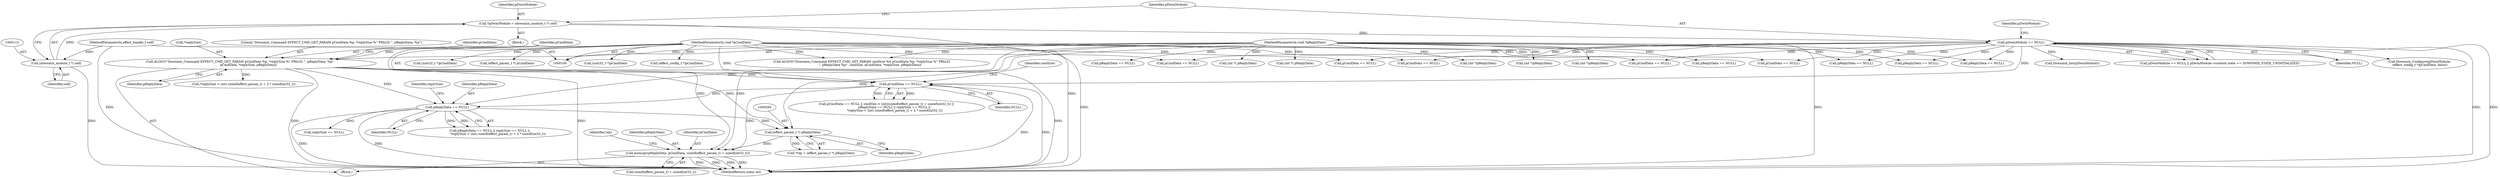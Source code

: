 digraph "0_Android_aeea52da00d210587fb3ed895de3d5f2e0264c88_0@pointer" {
"1000267" [label="(Call,memcpy(pReplyData, pCmdData, sizeof(effect_param_t) + sizeof(int32_t)))"];
"1000264" [label="(Call,(effect_param_t *) pReplyData)"];
"1000216" [label="(Call,ALOGV(\"Downmix_Command EFFECT_CMD_GET_PARAM pCmdData %p, *replySize %\" PRIu32 \", pReplyData: %p\",\n                 pCmdData, *replySize, pReplyData))"];
"1000104" [label="(MethodParameterIn,void *pCmdData)"];
"1000106" [label="(MethodParameterIn,void *pReplyData)"];
"1000238" [label="(Call,pReplyData == NULL)"];
"1000224" [label="(Call,pCmdData == NULL)"];
"1000118" [label="(Call,pDwmModule == NULL)"];
"1000109" [label="(Call,*pDwmModule = (downmix_module_t *) self)"];
"1000111" [label="(Call,(downmix_module_t *) self)"];
"1000101" [label="(MethodParameterIn,effect_handle_t self)"];
"1000334" [label="(Call,pReplyData == NULL)"];
"1000226" [label="(Identifier,NULL)"];
"1000320" [label="(Call,pCmdData == NULL)"];
"1000101" [label="(MethodParameterIn,effect_handle_t self)"];
"1000534" [label="(Call,(uint32_t *)pCmdData)"];
"1000142" [label="(Block,)"];
"1000205" [label="(Call,(effect_config_t *)pCmdData)"];
"1000237" [label="(Call,pReplyData == NULL || replySize == NULL ||\n                 *replySize < (int) sizeof(effect_param_t) + 2 * sizeof(int32_t))"];
"1000268" [label="(Identifier,pReplyData)"];
"1000117" [label="(Call,pDwmModule == NULL || pDwmModule->context.state == DOWNMIX_STATE_UNINITIALIZED)"];
"1000200" [label="(Call,(int *) pReplyData)"];
"1000119" [label="(Identifier,pDwmModule)"];
"1000110" [label="(Identifier,pDwmModule)"];
"1000549" [label="(Call,pCmdData == NULL)"];
"1000242" [label="(Call,replySize == NULL)"];
"1000173" [label="(Call,pCmdData == NULL)"];
"1000118" [label="(Call,pDwmModule == NULL)"];
"1000267" [label="(Call,memcpy(pReplyData, pCmdData, sizeof(effect_param_t) + sizeof(int32_t)))"];
"1000203" [label="(Call,Downmix_Configure(pDwmModule,\n (effect_config_t *)pCmdData, false))"];
"1000572" [label="(MethodReturn,static int)"];
"1000266" [label="(Identifier,pReplyData)"];
"1000270" [label="(Call,sizeof(effect_param_t) + sizeof(int32_t))"];
"1000520" [label="(Call,(uint32_t *)pCmdData)"];
"1000478" [label="(Call,pCmdData == NULL)"];
"1000223" [label="(Call,pCmdData == NULL || cmdSize < (int)(sizeof(effect_param_t) + sizeof(int32_t)) ||\n                pReplyData == NULL || replySize == NULL ||\n                 *replySize < (int) sizeof(effect_param_t) + 2 * sizeof(int32_t))"];
"1000113" [label="(Identifier,self)"];
"1000216" [label="(Call,ALOGV(\"Downmix_Command EFFECT_CMD_GET_PARAM pCmdData %p, *replySize %\" PRIu32 \", pReplyData: %p\",\n                 pCmdData, *replySize, pReplyData))"];
"1000164" [label="(Call,(int *) pReplyData)"];
"1000219" [label="(Call,*replySize)"];
"1000239" [label="(Identifier,pReplyData)"];
"1000311" [label="(Call,ALOGV(\"Downmix_Command EFFECT_CMD_SET_PARAM cmdSize %d pCmdData %p, *replySize %\" PRIu32\n                 \", pReplyData %p\", cmdSize, pCmdData, *replySize, pReplyData))"];
"1000111" [label="(Call,(downmix_module_t *) self)"];
"1000355" [label="(Call,(effect_param_t *) pCmdData)"];
"1000106" [label="(MethodParameterIn,void *pReplyData)"];
"1000496" [label="(Call,pCmdData == NULL)"];
"1000240" [label="(Identifier,NULL)"];
"1000229" [label="(Identifier,cmdSize)"];
"1000107" [label="(Block,)"];
"1000221" [label="(Identifier,pReplyData)"];
"1000104" [label="(MethodParameterIn,void *pCmdData)"];
"1000470" [label="(Call,(int *)pReplyData)"];
"1000238" [label="(Call,pReplyData == NULL)"];
"1000427" [label="(Call,(int *)pReplyData)"];
"1000225" [label="(Identifier,pCmdData)"];
"1000120" [label="(Identifier,NULL)"];
"1000167" [label="(Call,Downmix_Init(pDwmModule))"];
"1000360" [label="(Call,(int *)pReplyData)"];
"1000217" [label="(Literal,\"Downmix_Command EFFECT_CMD_GET_PARAM pCmdData %p, *replySize %\" PRIu32 \", pReplyData: %p\")"];
"1000269" [label="(Identifier,pCmdData)"];
"1000392" [label="(Call,pReplyData == NULL)"];
"1000224" [label="(Call,pCmdData == NULL)"];
"1000264" [label="(Call,(effect_param_t *) pReplyData)"];
"1000146" [label="(Call,pReplyData == NULL)"];
"1000277" [label="(Identifier,rep)"];
"1000245" [label="(Call,*replySize < (int) sizeof(effect_param_t) + 2 * sizeof(int32_t))"];
"1000243" [label="(Identifier,replySize)"];
"1000218" [label="(Identifier,pCmdData)"];
"1000435" [label="(Call,pReplyData == NULL)"];
"1000182" [label="(Call,pReplyData == NULL)"];
"1000109" [label="(Call,*pDwmModule = (downmix_module_t *) self)"];
"1000262" [label="(Call,*rep = (effect_param_t *) pReplyData)"];
"1000124" [label="(Identifier,pDwmModule)"];
"1000267" -> "1000142"  [label="AST: "];
"1000267" -> "1000270"  [label="CFG: "];
"1000268" -> "1000267"  [label="AST: "];
"1000269" -> "1000267"  [label="AST: "];
"1000270" -> "1000267"  [label="AST: "];
"1000277" -> "1000267"  [label="CFG: "];
"1000267" -> "1000572"  [label="DDG: "];
"1000267" -> "1000572"  [label="DDG: "];
"1000267" -> "1000572"  [label="DDG: "];
"1000267" -> "1000572"  [label="DDG: "];
"1000264" -> "1000267"  [label="DDG: "];
"1000106" -> "1000267"  [label="DDG: "];
"1000224" -> "1000267"  [label="DDG: "];
"1000104" -> "1000267"  [label="DDG: "];
"1000264" -> "1000262"  [label="AST: "];
"1000264" -> "1000266"  [label="CFG: "];
"1000265" -> "1000264"  [label="AST: "];
"1000266" -> "1000264"  [label="AST: "];
"1000262" -> "1000264"  [label="CFG: "];
"1000264" -> "1000262"  [label="DDG: "];
"1000216" -> "1000264"  [label="DDG: "];
"1000238" -> "1000264"  [label="DDG: "];
"1000106" -> "1000264"  [label="DDG: "];
"1000216" -> "1000142"  [label="AST: "];
"1000216" -> "1000221"  [label="CFG: "];
"1000217" -> "1000216"  [label="AST: "];
"1000218" -> "1000216"  [label="AST: "];
"1000219" -> "1000216"  [label="AST: "];
"1000221" -> "1000216"  [label="AST: "];
"1000225" -> "1000216"  [label="CFG: "];
"1000216" -> "1000572"  [label="DDG: "];
"1000216" -> "1000572"  [label="DDG: "];
"1000216" -> "1000572"  [label="DDG: "];
"1000104" -> "1000216"  [label="DDG: "];
"1000106" -> "1000216"  [label="DDG: "];
"1000216" -> "1000224"  [label="DDG: "];
"1000216" -> "1000238"  [label="DDG: "];
"1000216" -> "1000245"  [label="DDG: "];
"1000104" -> "1000100"  [label="AST: "];
"1000104" -> "1000572"  [label="DDG: "];
"1000104" -> "1000173"  [label="DDG: "];
"1000104" -> "1000205"  [label="DDG: "];
"1000104" -> "1000224"  [label="DDG: "];
"1000104" -> "1000311"  [label="DDG: "];
"1000104" -> "1000320"  [label="DDG: "];
"1000104" -> "1000355"  [label="DDG: "];
"1000104" -> "1000478"  [label="DDG: "];
"1000104" -> "1000496"  [label="DDG: "];
"1000104" -> "1000520"  [label="DDG: "];
"1000104" -> "1000534"  [label="DDG: "];
"1000104" -> "1000549"  [label="DDG: "];
"1000106" -> "1000100"  [label="AST: "];
"1000106" -> "1000572"  [label="DDG: "];
"1000106" -> "1000146"  [label="DDG: "];
"1000106" -> "1000164"  [label="DDG: "];
"1000106" -> "1000182"  [label="DDG: "];
"1000106" -> "1000200"  [label="DDG: "];
"1000106" -> "1000238"  [label="DDG: "];
"1000106" -> "1000311"  [label="DDG: "];
"1000106" -> "1000334"  [label="DDG: "];
"1000106" -> "1000360"  [label="DDG: "];
"1000106" -> "1000392"  [label="DDG: "];
"1000106" -> "1000427"  [label="DDG: "];
"1000106" -> "1000435"  [label="DDG: "];
"1000106" -> "1000470"  [label="DDG: "];
"1000238" -> "1000237"  [label="AST: "];
"1000238" -> "1000240"  [label="CFG: "];
"1000239" -> "1000238"  [label="AST: "];
"1000240" -> "1000238"  [label="AST: "];
"1000243" -> "1000238"  [label="CFG: "];
"1000237" -> "1000238"  [label="CFG: "];
"1000238" -> "1000572"  [label="DDG: "];
"1000238" -> "1000572"  [label="DDG: "];
"1000238" -> "1000237"  [label="DDG: "];
"1000238" -> "1000237"  [label="DDG: "];
"1000224" -> "1000238"  [label="DDG: "];
"1000238" -> "1000242"  [label="DDG: "];
"1000224" -> "1000223"  [label="AST: "];
"1000224" -> "1000226"  [label="CFG: "];
"1000225" -> "1000224"  [label="AST: "];
"1000226" -> "1000224"  [label="AST: "];
"1000229" -> "1000224"  [label="CFG: "];
"1000223" -> "1000224"  [label="CFG: "];
"1000224" -> "1000572"  [label="DDG: "];
"1000224" -> "1000572"  [label="DDG: "];
"1000224" -> "1000223"  [label="DDG: "];
"1000224" -> "1000223"  [label="DDG: "];
"1000118" -> "1000224"  [label="DDG: "];
"1000118" -> "1000117"  [label="AST: "];
"1000118" -> "1000120"  [label="CFG: "];
"1000119" -> "1000118"  [label="AST: "];
"1000120" -> "1000118"  [label="AST: "];
"1000124" -> "1000118"  [label="CFG: "];
"1000117" -> "1000118"  [label="CFG: "];
"1000118" -> "1000572"  [label="DDG: "];
"1000118" -> "1000572"  [label="DDG: "];
"1000118" -> "1000117"  [label="DDG: "];
"1000118" -> "1000117"  [label="DDG: "];
"1000109" -> "1000118"  [label="DDG: "];
"1000118" -> "1000146"  [label="DDG: "];
"1000118" -> "1000167"  [label="DDG: "];
"1000118" -> "1000173"  [label="DDG: "];
"1000118" -> "1000203"  [label="DDG: "];
"1000118" -> "1000320"  [label="DDG: "];
"1000118" -> "1000392"  [label="DDG: "];
"1000118" -> "1000435"  [label="DDG: "];
"1000118" -> "1000478"  [label="DDG: "];
"1000118" -> "1000496"  [label="DDG: "];
"1000118" -> "1000549"  [label="DDG: "];
"1000109" -> "1000107"  [label="AST: "];
"1000109" -> "1000111"  [label="CFG: "];
"1000110" -> "1000109"  [label="AST: "];
"1000111" -> "1000109"  [label="AST: "];
"1000119" -> "1000109"  [label="CFG: "];
"1000109" -> "1000572"  [label="DDG: "];
"1000111" -> "1000109"  [label="DDG: "];
"1000111" -> "1000113"  [label="CFG: "];
"1000112" -> "1000111"  [label="AST: "];
"1000113" -> "1000111"  [label="AST: "];
"1000111" -> "1000572"  [label="DDG: "];
"1000101" -> "1000111"  [label="DDG: "];
"1000101" -> "1000100"  [label="AST: "];
"1000101" -> "1000572"  [label="DDG: "];
}
